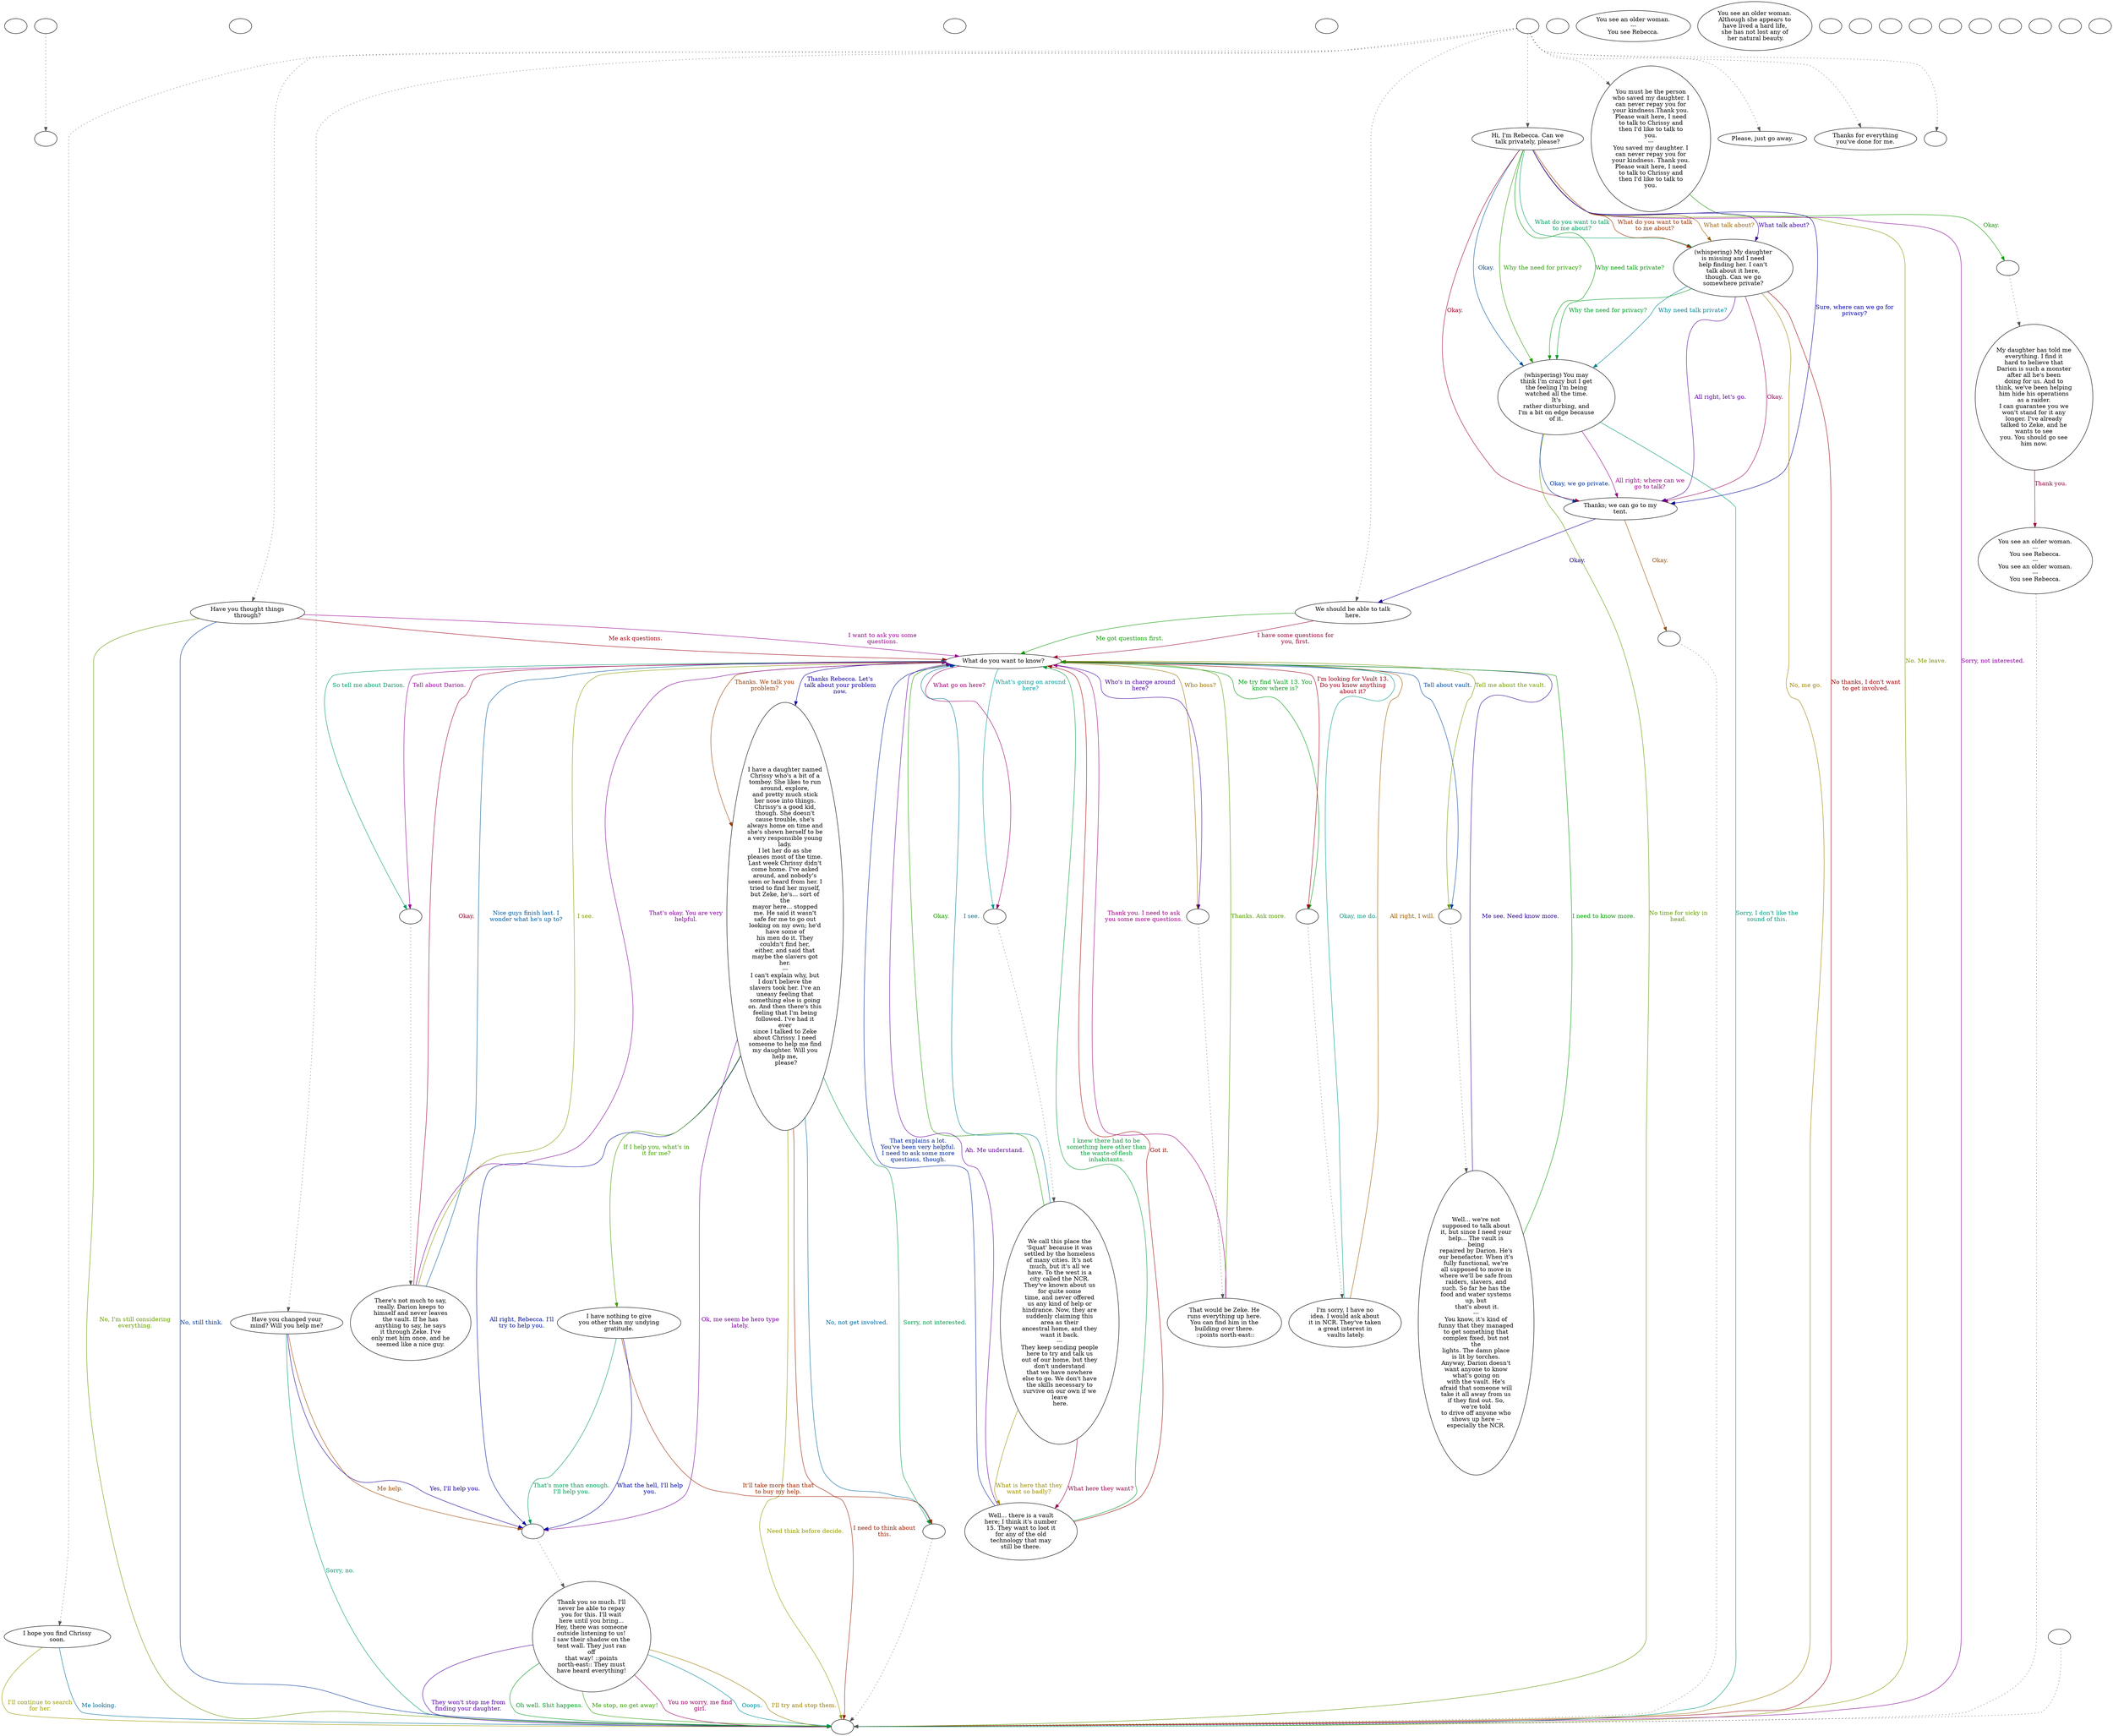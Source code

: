 digraph bcrebecc {
  "checkPartyMembersNearDoor" [style=filled       fillcolor="#FFFFFF"       color="#000000"]
  "checkPartyMembersNearDoor" [label=""]
  "old_pickup_p_proc" [style=filled       fillcolor="#FFFFFF"       color="#000000"]
  "old_pickup_p_proc" [label=""]
  "pickup_p_proc" [style=filled       fillcolor="#FFFFFF"       color="#000000"]
  "pickup_p_proc" -> "old_pickup_p_proc" [style=dotted color="#555555"]
  "pickup_p_proc" [label=""]
  "getTimeBit" [style=filled       fillcolor="#FFFFFF"       color="#000000"]
  "getTimeBit" [label=""]
  "start" [style=filled       fillcolor="#FFFFFF"       color="#000000"]
  "start" [label=""]
  "critter_p_proc" [style=filled       fillcolor="#FFFFFF"       color="#000000"]
  "critter_p_proc" [label=""]
  "talk_p_proc" [style=filled       fillcolor="#FFFFFF"       color="#000000"]
  "talk_p_proc" -> "Node005" [style=dotted color="#555555"]
  "talk_p_proc" -> "Node016" [style=dotted color="#555555"]
  "talk_p_proc" -> "Node022" [style=dotted color="#555555"]
  "talk_p_proc" -> "Node019" [style=dotted color="#555555"]
  "talk_p_proc" -> "Node021" [style=dotted color="#555555"]
  "talk_p_proc" -> "Node018" [style=dotted color="#555555"]
  "talk_p_proc" -> "Node017" [style=dotted color="#555555"]
  "talk_p_proc" -> "Node001" [style=dotted color="#555555"]
  "talk_p_proc" -> "do_trans" [style=dotted color="#555555"]
  "talk_p_proc" [label=""]
  "destroy_p_proc" [style=filled       fillcolor="#FFFFFF"       color="#000000"]
  "destroy_p_proc" [label=""]
  "look_at_p_proc" [style=filled       fillcolor="#FFFFFF"       color="#000000"]
  "look_at_p_proc" [label="You see an older woman.\n---\nYou see Rebecca."]
  "description_p_proc" [style=filled       fillcolor="#FFFFFF"       color="#000000"]
  "description_p_proc" [label="You see an older woman.\nAlthough she appears to\nhave lived a hard life,\nshe has not lost any of\n her natural beauty."]
  "use_skill_on_p_proc" [style=filled       fillcolor="#FFFFFF"       color="#000000"]
  "use_skill_on_p_proc" [label=""]
  "damage_p_proc" [style=filled       fillcolor="#FFFFFF"       color="#000000"]
  "damage_p_proc" [label=""]
  "map_enter_p_proc" [style=filled       fillcolor="#FFFFFF"       color="#000000"]
  "map_enter_p_proc" [label=""]
  "push_p_proc" [style=filled       fillcolor="#FFFFFF"       color="#000000"]
  "push_p_proc" [label=""]
  "timed_event_p_proc" [style=filled       fillcolor="#FFFFFF"       color="#000000"]
  "timed_event_p_proc" [label=""]
  "Node998" [style=filled       fillcolor="#FFFFFF"       color="#000000"]
  "Node998" [label=""]
  "Node999" [style=filled       fillcolor="#FFFFFF"       color="#000000"]
  "Node999" [label=""]
  "Node001" [style=filled       fillcolor="#FFFFFF"       color="#000000"]
  "Node001" [label="Hi, I'm Rebecca. Can we\ntalk privately, please?"]
  "Node001" -> "Node002" [label="What talk about?" color="#996200" fontcolor="#996200"]
  "Node001" -> "Node002" [label="What talk about?" color="#350099" fontcolor="#350099"]
  "Node001" -> "Node003" [label="Why need talk private?" color="#009908" fontcolor="#009908"]
  "Node001" -> "Node004" [label="Okay." color="#990024" fontcolor="#990024"]
  "Node001" -> "Node003" [label="Okay." color="#005199" fontcolor="#005199"]
  "Node001" -> "Node999" [label="No. Me leave." color="#7E9900" fontcolor="#7E9900"]
  "Node001" -> "Node999" [label="Sorry, not interested." color="#880099" fontcolor="#880099"]
  "Node001" -> "Node002" [label="What do you want to talk\nto me about?" color="#00995B" fontcolor="#00995B"]
  "Node001" -> "Node002" [label="What do you want to talk\nto me about?" color="#992F00" fontcolor="#992F00"]
  "Node001" -> "Node004" [label="Sure, where can we go for\nprivacy?" color="#020099" fontcolor="#020099"]
  "Node001" -> "Node003" [label="Why the need for privacy?" color="#2B9900" fontcolor="#2B9900"]
  "Node002" [style=filled       fillcolor="#FFFFFF"       color="#000000"]
  "Node002" [label="(whispering) My daughter\nis missing and I need\nhelp finding her. I can't\ntalk about it here,\nthough. Can we go\nsomewhere private?"]
  "Node002" -> "Node004" [label="Okay." color="#990057" fontcolor="#990057"]
  "Node002" -> "Node003" [label="Why need talk private?" color="#008499" fontcolor="#008499"]
  "Node002" -> "Node999" [label="No, me go." color="#998100" fontcolor="#998100"]
  "Node002" -> "Node004" [label="All right, let's go." color="#550099" fontcolor="#550099"]
  "Node002" -> "Node003" [label="Why the need for privacy?" color="#009928" fontcolor="#009928"]
  "Node002" -> "Node999" [label="No thanks, I don't want\nto get involved." color="#990005" fontcolor="#990005"]
  "Node003" [style=filled       fillcolor="#FFFFFF"       color="#000000"]
  "Node003" [label="(whispering) You may\nthink I'm crazy but I get\nthe feeling I'm being\nwatched all the time.\nIt's\nrather disturbing, and\nI'm a bit on edge because\nof it."]
  "Node003" -> "Node004" [label="Okay, we go private." color="#003199" fontcolor="#003199"]
  "Node003" -> "Node999" [label="No time for sicky in\nhead." color="#5E9900" fontcolor="#5E9900"]
  "Node003" -> "Node004" [label="All right; where can we\ngo to talk?" color="#99008B" fontcolor="#99008B"]
  "Node003" -> "Node999" [label="Sorry, I don't like the\nsound of this." color="#00997B" fontcolor="#00997B"]
  "Node004" [style=filled       fillcolor="#FFFFFF"       color="#000000"]
  "Node004" [label="Thanks; we can go to my\ntent."]
  "Node004" -> "NodeTrans" [label="Okay." color="#994E00" fontcolor="#994E00"]
  "Node004" -> "Node005" [label="Okay." color="#210099" fontcolor="#210099"]
  "Node005" [style=filled       fillcolor="#FFFFFF"       color="#000000"]
  "Node005" [label="We should be able to talk\nhere."]
  "Node005" -> "Node007" [label="Me got questions first." color="#0B9900" fontcolor="#0B9900"]
  "Node005" -> "Node007" [label="I have some questions for\nyou, first." color="#990038" fontcolor="#990038"]
  "Node006" [style=filled       fillcolor="#FFFFFF"       color="#000000"]
  "Node006" [label="I have a daughter named\nChrissy who's a bit of a\ntomboy. She likes to run\naround, explore,\nand pretty much stick\nher nose into things.\nChrissy's a good kid,\nthough. She doesn't\ncause trouble, she's\nalways home on time and\nshe's shown herself to be\na very responsible young\nlady.\nI let her do as she\npleases most of the time.\nLast week Chrissy didn't\ncome home. I've asked\naround, and nobody's\nseen or heard from her. I\ntried to find her myself,\nbut Zeke, he's... sort of\nthe\nmayor here... stopped\nme. He said it wasn't\nsafe for me to go out\nlooking on my own; he'd\nhave some of\nhis men do it. They\ncouldn't find her,\neither, and said that\nmaybe the slavers got\nher.\n---\nI can't explain why, but\nI don't believe the\nslavers took her. I've an\nuneasy feeling that\nsomething else is going\non. And then there's this\nfeeling that I'm being\nfollowed. I've had it\never\nsince I talked to Zeke\nabout Chrissy. I need\nsomeone to help me find\nmy daughter. Will you\nhelp me,\n please?"]
  "Node006" -> "Node999Ref" [label="No, not get involved." color="#006499" fontcolor="#006499"]
  "Node006" -> "Node999" [label="Need think before decide." color="#919900" fontcolor="#919900"]
  "Node006" -> "Node015Acc" [label="Ok, me seem be hero type\nlately." color="#740099" fontcolor="#740099"]
  "Node006" -> "Node999Ref" [label="Sorry, not interested." color="#009948" fontcolor="#009948"]
  "Node006" -> "Node999" [label="I need to think about\nthis." color="#991B00" fontcolor="#991B00"]
  "Node006" -> "Node015Acc" [label="All right, Rebecca. I'll\ntry to help you." color="#001299" fontcolor="#001299"]
  "Node006" -> "Node014" [label="If I help you, what's in\nit for me?" color="#3E9900" fontcolor="#3E9900"]
  "Node007" [style=filled       fillcolor="#FFFFFF"       color="#000000"]
  "Node007" [label="What do you want to know?"]
  "Node007" -> "Node008a" [label="What go on here?" color="#99006B" fontcolor="#99006B"]
  "Node007" -> "Node008a" [label="What's going on around\nhere?" color="#009899" fontcolor="#009899"]
  "Node007" -> "Node010a" [label="Who boss?" color="#996E00" fontcolor="#996E00"]
  "Node007" -> "Node010a" [label="Who's in charge around\nhere?" color="#410099" fontcolor="#410099"]
  "Node007" -> "Node011a" [label="Me try find Vault 13. You\nknow where is?" color="#009914" fontcolor="#009914"]
  "Node007" -> "Node011a" [label="I'm looking for Vault 13.\nDo you know anything\nabout it?" color="#990018" fontcolor="#990018"]
  "Node007" -> "Node012a" [label="Tell about vault." color="#004599" fontcolor="#004599"]
  "Node007" -> "Node012a" [label="Tell me about the vault." color="#719900" fontcolor="#719900"]
  "Node007" -> "Node013a" [label="Tell about Darion." color="#940099" fontcolor="#940099"]
  "Node007" -> "Node013a" [label="So tell me about Darion." color="#009967" fontcolor="#009967"]
  "Node007" -> "Node006" [label="Thanks. We talk you\nproblem?" color="#993B00" fontcolor="#993B00"]
  "Node007" -> "Node006" [label="Thanks Rebecca. Let's\ntalk about your problem\nnow." color="#0E0099" fontcolor="#0E0099"]
  "Node008" [style=filled       fillcolor="#FFFFFF"       color="#000000"]
  "Node008" [label="We call this place the\n'Squat' because it was\nsettled by the homeless\nof many cities. It's not\nmuch, but it's all we\nhave. To the west is a\ncity called the NCR.\nThey've known about us\nfor quite some\ntime, and never offered\nus any kind of help or\nhindrance. Now, they are\nsuddenly claiming this\narea as their\nancestral home, and they\nwant it back.\n---\nThey keep sending people\nhere to try and talk us\nout of our home, but they\ndon't understand\nthat we have nowhere\nelse to go. We don't have\nthe skills necessary to\nsurvive on our own if we\nleave\n here."]
  "Node008" -> "Node007" [label="Okay." color="#1F9900" fontcolor="#1F9900"]
  "Node008" -> "Node009" [label="What here they want?" color="#99004B" fontcolor="#99004B"]
  "Node008" -> "Node007" [label="I see." color="#007899" fontcolor="#007899"]
  "Node008" -> "Node009" [label="What is here that they\nwant so badly?" color="#998D00" fontcolor="#998D00"]
  "Node009" [style=filled       fillcolor="#FFFFFF"       color="#000000"]
  "Node009" [label="Well... there is a vault\nhere; I think it's number\n15. They want to loot it\nfor any of the old\ntechnology that may\nstill be there."]
  "Node009" -> "Node007" [label="Ah. Me understand." color="#610099" fontcolor="#610099"]
  "Node009" -> "Node007" [label="I knew there had to be\nsomething here other than\nthe waste-of-flesh\ninhabitants." color="#009934" fontcolor="#009934"]
  "Node009" -> "Node007" [label="Got it." color="#990700" fontcolor="#990700"]
  "Node009" -> "Node007" [label="That explains a lot.\nYou've been very helpful.\nI need to ask some more\nquestions, though." color="#002599" fontcolor="#002599"]
  "Node010" [style=filled       fillcolor="#FFFFFF"       color="#000000"]
  "Node010" [label="That would be Zeke. He\nruns everything up here.\nYou can find him in the\nbuilding over there.\n ::points north-east::"]
  "Node010" -> "Node007" [label="Thanks. Ask more." color="#529900" fontcolor="#529900"]
  "Node010" -> "Node007" [label="Thank you. I need to ask\nyou some more questions." color="#99007E" fontcolor="#99007E"]
  "Node011" [style=filled       fillcolor="#FFFFFF"       color="#000000"]
  "Node011" [label="I'm sorry, I have no\nidea. I would ask about\nit in NCR. They've taken\na great interest in\n vaults lately."]
  "Node011" -> "Node007" [label="Okay, me do." color="#009987" fontcolor="#009987"]
  "Node011" -> "Node007" [label="All right, I will." color="#995A00" fontcolor="#995A00"]
  "Node012" [style=filled       fillcolor="#FFFFFF"       color="#000000"]
  "Node012" [label="Well... we're not\nsupposed to talk about\nit, but since I need your\nhelp... The vault is\nbeing\nrepaired by Darion. He's\nour benefactor. When it's\nfully functional, we're\nall supposed to move in\nwhere we'll be safe from\nraiders, slavers, and\nsuch. So far he has the\nfood and water systems\nup, but\n that's about it.\n---\nYou know, it's kind of\nfunny that they managed\nto get something that\ncomplex fixed, but not\nthe\nlights. The damn place\nis lit by torches.\nAnyway, Darion doesn't\nwant anyone to know\nwhat's going on\nwith the vault. He's\nafraid that someone will\ntake it all away from us\nif they find out. So,\nwe're told\nto drive off anyone who\nshows up here --\nespecially the NCR."]
  "Node012" -> "Node007" [label="Me see. Need know more." color="#2E0099" fontcolor="#2E0099"]
  "Node012" -> "Node007" [label="I need to know more." color="#009901" fontcolor="#009901"]
  "Node013" [style=filled       fillcolor="#FFFFFF"       color="#000000"]
  "Node013" [label="There's not much to say,\nreally. Darion keeps to\nhimself and never leaves\nthe vault. If he has\nanything to say, he says\nit through Zeke. I've\nonly met him once, and he\nseemed like a nice guy."]
  "Node013" -> "Node007" [label="Okay." color="#99002C" fontcolor="#99002C"]
  "Node013" -> "Node007" [label="Nice guys finish last. I\nwonder what he's up to?" color="#005899" fontcolor="#005899"]
  "Node013" -> "Node007" [label="I see." color="#859900" fontcolor="#859900"]
  "Node013" -> "Node007" [label="That's okay. You are very\nhelpful." color="#800099" fontcolor="#800099"]
  "Node014" [style=filled       fillcolor="#FFFFFF"       color="#000000"]
  "Node014" [label="I have nothing to give\nyou other than my undying\ngratitude."]
  "Node014" -> "Node015Acc" [label="That's more than enough.\nI'll help you." color="#009954" fontcolor="#009954"]
  "Node014" -> "Node999Ref" [label="It'll take more than that\nto buy my help." color="#992700" fontcolor="#992700"]
  "Node014" -> "Node015Acc" [label="What the hell, I'll help\nyou." color="#000699" fontcolor="#000699"]
  "Node015" [style=filled       fillcolor="#FFFFFF"       color="#000000"]
  "Node015" [label="Thank you so much. I'll\nnever be able to repay\nyou for this. I'll wait\nhere until you bring...\nHey, there was someone\noutside listening to us!\nI saw their shadow on the\ntent wall. They just ran\noff\nthat way! ::points\nnorth-east:: They must\nhave heard everything!"]
  "Node015" -> "Node999" [label="Me stop, no get away!" color="#329900" fontcolor="#329900"]
  "Node015" -> "Node999" [label="You no worry, me find\ngirl." color="#99005F" fontcolor="#99005F"]
  "Node015" -> "Node999" [label="Ooops." color="#008C99" fontcolor="#008C99"]
  "Node015" -> "Node999" [label="I'll try and stop them." color="#997A00" fontcolor="#997A00"]
  "Node015" -> "Node999" [label="They won't stop me from\nfinding your daughter." color="#4D0099" fontcolor="#4D0099"]
  "Node015" -> "Node999" [label="Oh well. Shit happens." color="#009921" fontcolor="#009921"]
  "Node016" [style=filled       fillcolor="#FFFFFF"       color="#000000"]
  "Node016" [label="Please, just go away."]
  "Node017" [style=filled       fillcolor="#FFFFFF"       color="#000000"]
  "Node017" [label="Have you thought things\nthrough?"]
  "Node017" -> "Node007" [label="Me ask questions." color="#99000C" fontcolor="#99000C"]
  "Node017" -> "Node999" [label="No, still think." color="#003999" fontcolor="#003999"]
  "Node017" -> "Node999" [label="No, I'm still considering\neverything." color="#659900" fontcolor="#659900"]
  "Node017" -> "Node007" [label="I want to ask you some\nquestions." color="#990092" fontcolor="#990092"]
  "Node018" [style=filled       fillcolor="#FFFFFF"       color="#000000"]
  "Node018" [label="Have you changed your\nmind? Will you help me?"]
  "Node018" -> "Node999" [label="Sorry, no." color="#009973" fontcolor="#009973"]
  "Node018" -> "Node015Acc" [label="Me help." color="#994700" fontcolor="#994700"]
  "Node018" -> "Node015Acc" [label="Yes, I'll help you." color="#1A0099" fontcolor="#1A0099"]
  "Node019" [style=filled       fillcolor="#FFFFFF"       color="#000000"]
  "Node019" [label="You must be the person\nwho saved my daughter. I\ncan never repay you for\nyour kindness.Thank you.\nPlease wait here, I need\nto talk to Chrissy and\nthen I'd like to talk to\nyou.\n---\nYou saved my daughter. I\ncan never repay you for\nyour kindness. Thank you.\nPlease wait here, I need\nto talk to Chrissy and\nthen I'd like to talk to\nyou."]
  "Node019" -> "Node020a" [label="Okay." color="#139900" fontcolor="#139900"]
  "Node020" [style=filled       fillcolor="#FFFFFF"       color="#000000"]
  "Node020" [label="My daughter has told me\neverything. I find it\nhard to believe that\nDarion is such a monster\nafter all he's been\ndoing for us. And to\nthink, we've been helping\nhim hide his operations\nas a raider.\nI can guarantee you we\nwon't stand for it any\nlonger. I've already\ntalked to Zeke, and he\nwants to see\nyou. You should go see\nhim now."]
  "Node020" -> "Node999b" [label="Thank you." color="#99003F" fontcolor="#99003F"]
  "Node021" [style=filled       fillcolor="#FFFFFF"       color="#000000"]
  "Node021" [label="I hope you find Chrissy\nsoon."]
  "Node021" -> "Node999" [label="Me looking." color="#006C99" fontcolor="#006C99"]
  "Node021" -> "Node999" [label="I'll continue to search\nfor her." color="#999900" fontcolor="#999900"]
  "Node022" [style=filled       fillcolor="#FFFFFF"       color="#000000"]
  "Node022" [label="Thanks for everything\nyou've done for me."]
  "game_time_8_hour" [style=filled       fillcolor="#FFFFFF"       color="#000000"]
  "game_time_8_hour" [label=""]
  "game_time_12_hour" [style=filled       fillcolor="#FFFFFF"       color="#000000"]
  "game_time_12_hour" [label=""]
  "game_time_24_hour" [style=filled       fillcolor="#FFFFFF"       color="#000000"]
  "game_time_24_hour" [label=""]
  "do_trans" [style=filled       fillcolor="#FFFFFF"       color="#000000"]
  "do_trans" [label=""]
  "combat_p_proc" [style=filled       fillcolor="#FFFFFF"       color="#000000"]
  "combat_p_proc" [label=""]
  "NodeTrans" [style=filled       fillcolor="#FFFFFF"       color="#000000"]
  "NodeTrans" -> "Node999" [style=dotted color="#555555"]
  "NodeTrans" [label=""]
  "Node999Ref" [style=filled       fillcolor="#FFFFFF"       color="#000000"]
  "Node999Ref" -> "Node999" [style=dotted color="#555555"]
  "Node999Ref" [label=""]
  "Node999Acc" [style=filled       fillcolor="#FFFFFF"       color="#000000"]
  "Node999Acc" -> "Node999" [style=dotted color="#555555"]
  "Node999Acc" [label=""]
  "Node015Acc" [style=filled       fillcolor="#FFFFFF"       color="#000000"]
  "Node015Acc" -> "Node015" [style=dotted color="#555555"]
  "Node015Acc" [label=""]
  "Node008a" [style=filled       fillcolor="#FFFFFF"       color="#000000"]
  "Node008a" -> "Node008" [style=dotted color="#555555"]
  "Node008a" [label=""]
  "Node010a" [style=filled       fillcolor="#FFFFFF"       color="#000000"]
  "Node010a" -> "Node010" [style=dotted color="#555555"]
  "Node010a" [label=""]
  "Node011a" [style=filled       fillcolor="#FFFFFF"       color="#000000"]
  "Node011a" -> "Node011" [style=dotted color="#555555"]
  "Node011a" [label=""]
  "Node012a" [style=filled       fillcolor="#FFFFFF"       color="#000000"]
  "Node012a" -> "Node012" [style=dotted color="#555555"]
  "Node012a" [label=""]
  "Node013a" [style=filled       fillcolor="#FFFFFF"       color="#000000"]
  "Node013a" -> "Node013" [style=dotted color="#555555"]
  "Node013a" [label=""]
  "Node020a" [style=filled       fillcolor="#FFFFFF"       color="#000000"]
  "Node020a" -> "Node020" [style=dotted color="#555555"]
  "Node020a" [label=""]
  "Node999b" [style=filled       fillcolor="#FFFFFF"       color="#000000"]
  "Node999b" -> "Node999" [style=dotted color="#555555"]
  "Node999b" [label="You see an older woman.\n---\nYou see Rebecca.\n---\nYou see an older woman.\n---\nYou see Rebecca."]
}